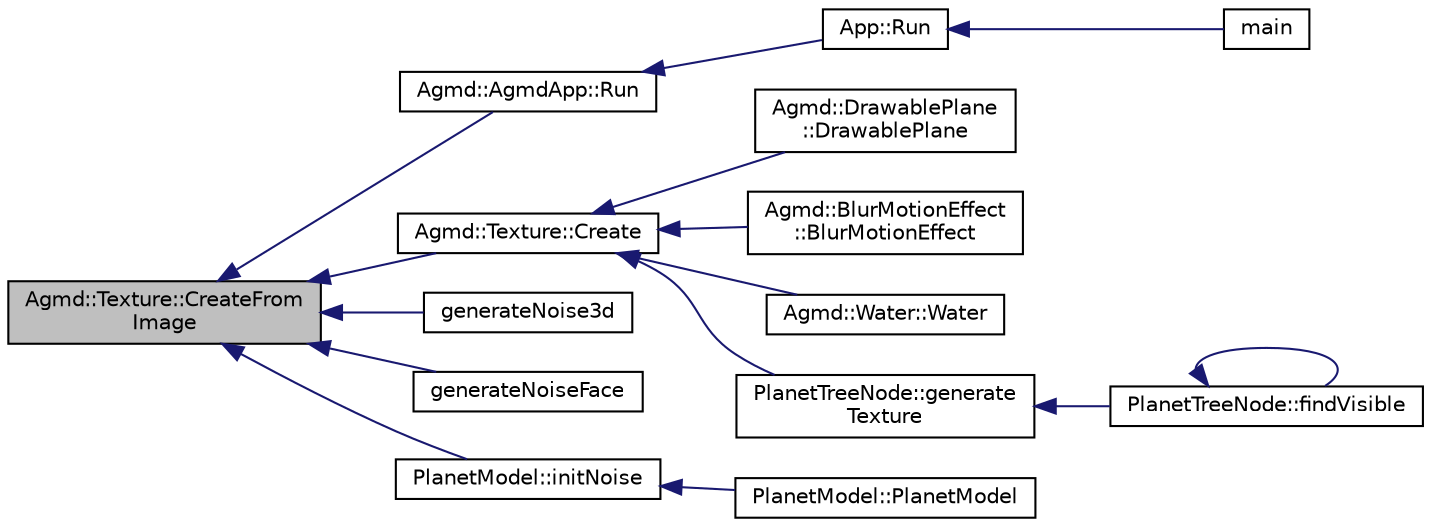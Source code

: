 digraph "Agmd::Texture::CreateFromImage"
{
  edge [fontname="Helvetica",fontsize="10",labelfontname="Helvetica",labelfontsize="10"];
  node [fontname="Helvetica",fontsize="10",shape=record];
  rankdir="LR";
  Node1 [label="Agmd::Texture::CreateFrom\lImage",height=0.2,width=0.4,color="black", fillcolor="grey75", style="filled" fontcolor="black"];
  Node1 -> Node2 [dir="back",color="midnightblue",fontsize="10",style="solid",fontname="Helvetica"];
  Node2 [label="Agmd::AgmdApp::Run",height=0.2,width=0.4,color="black", fillcolor="white", style="filled",URL="$class_agmd_1_1_agmd_app.html#ae9893d63db9a73d8adee883fb0ea8282"];
  Node2 -> Node3 [dir="back",color="midnightblue",fontsize="10",style="solid",fontname="Helvetica"];
  Node3 [label="App::Run",height=0.2,width=0.4,color="black", fillcolor="white", style="filled",URL="$class_app.html#a92c5c3d8799fe937ea0179b4efb1f4d3"];
  Node3 -> Node4 [dir="back",color="midnightblue",fontsize="10",style="solid",fontname="Helvetica"];
  Node4 [label="main",height=0.2,width=0.4,color="black", fillcolor="white", style="filled",URL="$_demo_2main_8cpp.html#a3c04138a5bfe5d72780bb7e82a18e627"];
  Node1 -> Node5 [dir="back",color="midnightblue",fontsize="10",style="solid",fontname="Helvetica"];
  Node5 [label="Agmd::Texture::Create",height=0.2,width=0.4,color="black", fillcolor="white", style="filled",URL="$class_agmd_1_1_texture.html#ab51a802868f0cf987aa1e1f8a1422357"];
  Node5 -> Node6 [dir="back",color="midnightblue",fontsize="10",style="solid",fontname="Helvetica"];
  Node6 [label="Agmd::DrawablePlane\l::DrawablePlane",height=0.2,width=0.4,color="black", fillcolor="white", style="filled",URL="$class_agmd_1_1_drawable_plane.html#a880fc03ecbf702687fbc1f49eadbb36a"];
  Node5 -> Node7 [dir="back",color="midnightblue",fontsize="10",style="solid",fontname="Helvetica"];
  Node7 [label="Agmd::BlurMotionEffect\l::BlurMotionEffect",height=0.2,width=0.4,color="black", fillcolor="white", style="filled",URL="$class_agmd_1_1_blur_motion_effect.html#a54709bea123932d59d977bad8ff2a1dc"];
  Node5 -> Node8 [dir="back",color="midnightblue",fontsize="10",style="solid",fontname="Helvetica"];
  Node8 [label="Agmd::Water::Water",height=0.2,width=0.4,color="black", fillcolor="white", style="filled",URL="$class_agmd_1_1_water.html#a2c58ae33c32399db1b33ea211e33b7fe"];
  Node5 -> Node9 [dir="back",color="midnightblue",fontsize="10",style="solid",fontname="Helvetica"];
  Node9 [label="PlanetTreeNode::generate\lTexture",height=0.2,width=0.4,color="black", fillcolor="white", style="filled",URL="$class_planet_tree_node.html#a6551b608c3765cc429d6cb2b1107a705"];
  Node9 -> Node10 [dir="back",color="midnightblue",fontsize="10",style="solid",fontname="Helvetica"];
  Node10 [label="PlanetTreeNode::findVisible",height=0.2,width=0.4,color="black", fillcolor="white", style="filled",URL="$class_planet_tree_node.html#a7e08300b24c7656d04debb88f07c9cfe"];
  Node10 -> Node10 [dir="back",color="midnightblue",fontsize="10",style="solid",fontname="Helvetica"];
  Node1 -> Node11 [dir="back",color="midnightblue",fontsize="10",style="solid",fontname="Helvetica"];
  Node11 [label="generateNoise3d",height=0.2,width=0.4,color="black", fillcolor="white", style="filled",URL="$_demo_2_app_8cpp.html#a5a8a996bc7ffa9c2f718301519ea7b04"];
  Node1 -> Node12 [dir="back",color="midnightblue",fontsize="10",style="solid",fontname="Helvetica"];
  Node12 [label="generateNoiseFace",height=0.2,width=0.4,color="black", fillcolor="white", style="filled",URL="$_examples_2_planet_2_app_8cpp.html#a594efdf2752a2c333bee6b3be7f7f660"];
  Node1 -> Node13 [dir="back",color="midnightblue",fontsize="10",style="solid",fontname="Helvetica"];
  Node13 [label="PlanetModel::initNoise",height=0.2,width=0.4,color="black", fillcolor="white", style="filled",URL="$class_planet_model.html#ab0a4c231cea9292b1a7ea1db773b691d"];
  Node13 -> Node14 [dir="back",color="midnightblue",fontsize="10",style="solid",fontname="Helvetica"];
  Node14 [label="PlanetModel::PlanetModel",height=0.2,width=0.4,color="black", fillcolor="white", style="filled",URL="$class_planet_model.html#aaa2a2b0dbc90840709413d285f69d44e"];
}
